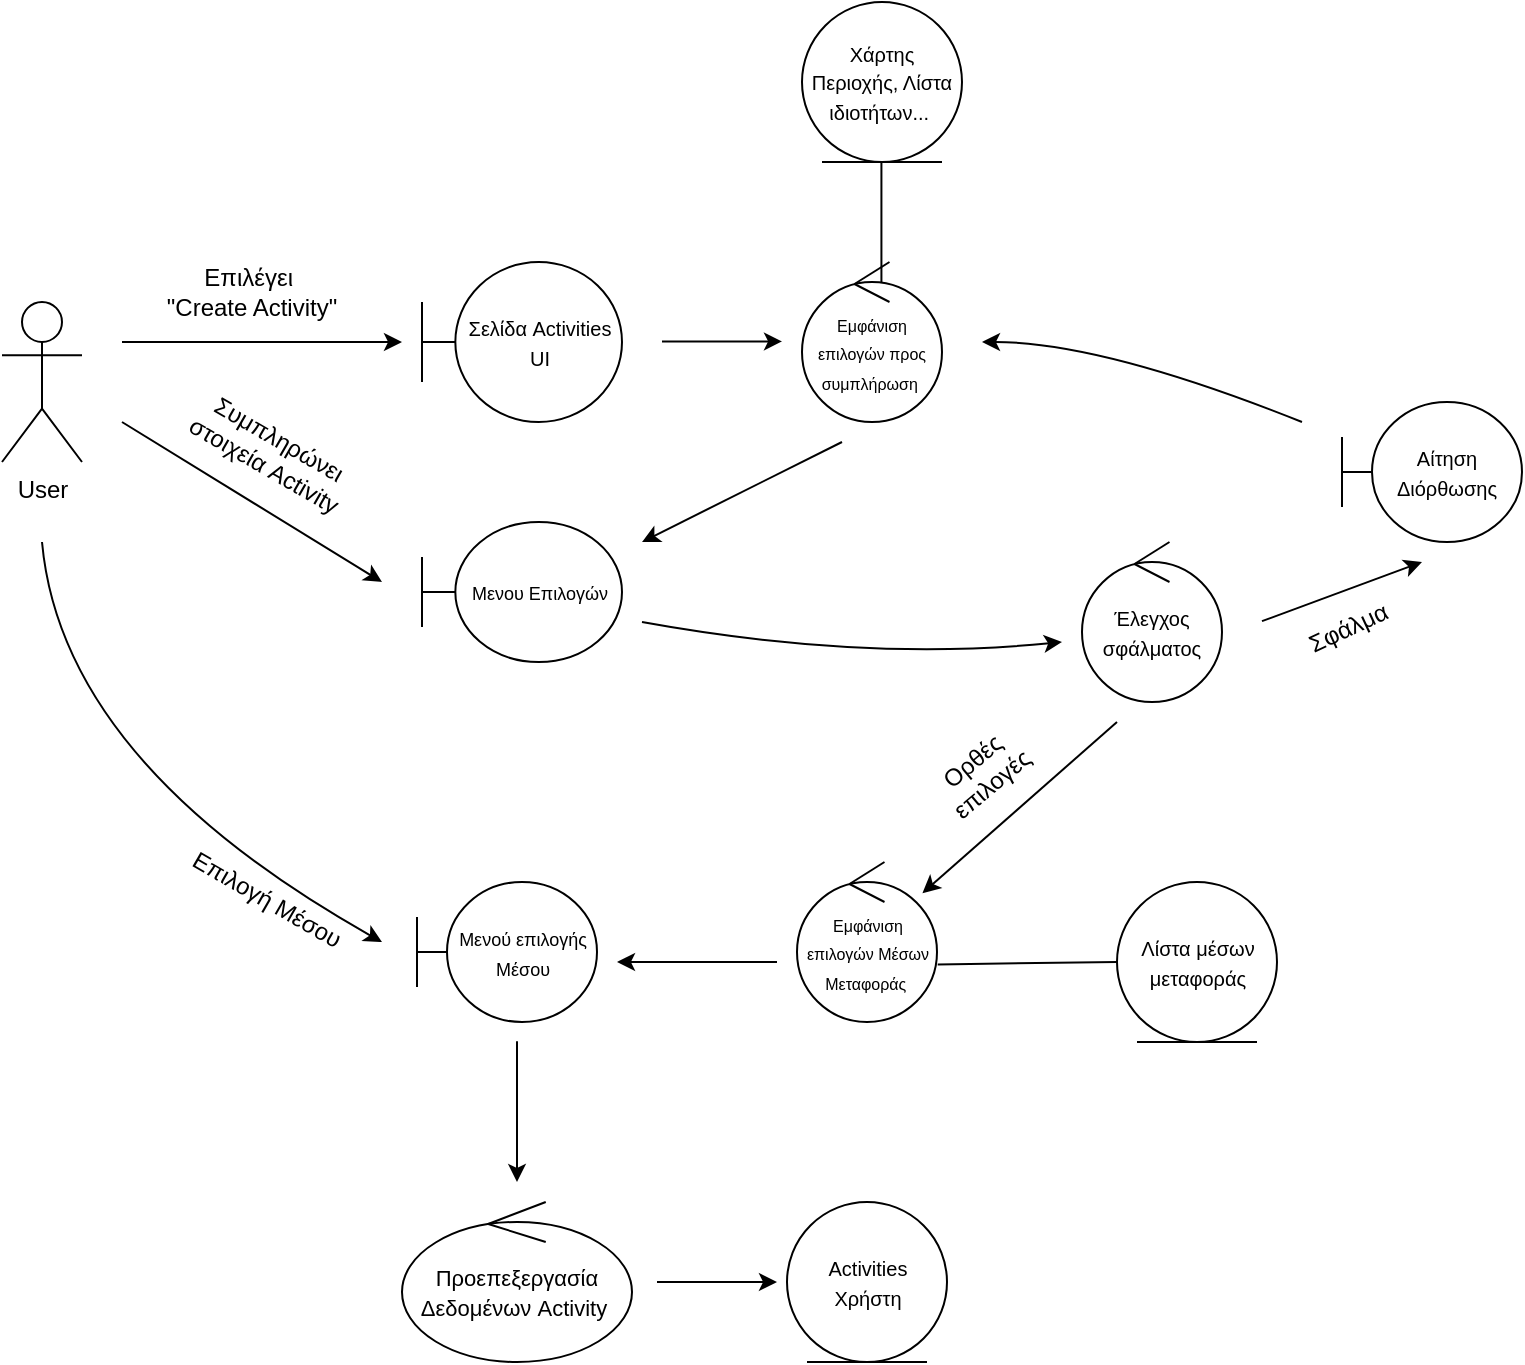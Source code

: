<mxfile version="26.2.14">
  <diagram name="Page-1" id="SisyP75c3B4kFdikjvoC">
    <mxGraphModel dx="1188" dy="938" grid="1" gridSize="10" guides="1" tooltips="1" connect="1" arrows="1" fold="1" page="1" pageScale="1" pageWidth="850" pageHeight="1100" math="0" shadow="0">
      <root>
        <mxCell id="0" />
        <mxCell id="1" parent="0" />
        <mxCell id="MWLfmNfFZZkS6wyjyc9--1" value="&lt;font style=&quot;font-size: 8px;&quot;&gt;Εμφάνιση επιλογών προς συμπλήρωση&amp;nbsp;&lt;/font&gt;" style="ellipse;shape=umlControl;whiteSpace=wrap;html=1;rounded=1;" parent="1" vertex="1">
          <mxGeometry x="440" y="180" width="70" height="80" as="geometry" />
        </mxCell>
        <mxCell id="MWLfmNfFZZkS6wyjyc9--2" value="&lt;span style=&quot;font-size: 10px;&quot;&gt;Χάρτης Περιοχής, Λίστα ιδιοτήτων...&amp;nbsp;&lt;/span&gt;" style="ellipse;shape=umlEntity;whiteSpace=wrap;html=1;rounded=1;" parent="1" vertex="1">
          <mxGeometry x="440" y="50" width="80" height="80" as="geometry" />
        </mxCell>
        <mxCell id="MWLfmNfFZZkS6wyjyc9--3" value="" style="endArrow=none;html=1;rounded=1;" parent="1" edge="1">
          <mxGeometry width="50" height="50" relative="1" as="geometry">
            <mxPoint x="479.71" y="190" as="sourcePoint" />
            <mxPoint x="479.71" y="130" as="targetPoint" />
          </mxGeometry>
        </mxCell>
        <mxCell id="MWLfmNfFZZkS6wyjyc9--4" value="&lt;div&gt;&lt;font style=&quot;font-size: 9px;&quot;&gt;Μενου Επιλογών&lt;/font&gt;&lt;/div&gt;" style="shape=umlBoundary;whiteSpace=wrap;html=1;rounded=1;" parent="1" vertex="1">
          <mxGeometry x="250" y="310" width="100" height="70" as="geometry" />
        </mxCell>
        <mxCell id="MWLfmNfFZZkS6wyjyc9--5" value="&lt;div&gt;&lt;span style=&quot;font-size: 10px;&quot;&gt;Αίτηση Διόρθωσης&lt;/span&gt;&lt;/div&gt;" style="shape=umlBoundary;whiteSpace=wrap;html=1;rounded=1;" parent="1" vertex="1">
          <mxGeometry x="710" y="250" width="90" height="70" as="geometry" />
        </mxCell>
        <mxCell id="MWLfmNfFZZkS6wyjyc9--6" value="&lt;div&gt;&lt;font style=&quot;font-size: 9px;&quot;&gt;Μενού επιλογής Μέσου&lt;/font&gt;&lt;/div&gt;" style="shape=umlBoundary;whiteSpace=wrap;html=1;rounded=1;" parent="1" vertex="1">
          <mxGeometry x="247.5" y="490" width="90" height="70" as="geometry" />
        </mxCell>
        <mxCell id="MWLfmNfFZZkS6wyjyc9--7" value="&lt;span style=&quot;font-size: 10px;&quot;&gt;Λίστα μέσων μεταφοράς&lt;/span&gt;" style="ellipse;shape=umlEntity;whiteSpace=wrap;html=1;rounded=1;" parent="1" vertex="1">
          <mxGeometry x="597.5" y="490" width="80" height="80" as="geometry" />
        </mxCell>
        <mxCell id="MWLfmNfFZZkS6wyjyc9--8" value="" style="endArrow=classic;html=1;rounded=0;curved=1;" parent="1" edge="1">
          <mxGeometry width="50" height="50" relative="1" as="geometry">
            <mxPoint x="690" y="260" as="sourcePoint" />
            <mxPoint x="530" y="220" as="targetPoint" />
            <Array as="points">
              <mxPoint x="590" y="220" />
            </Array>
          </mxGeometry>
        </mxCell>
        <mxCell id="MWLfmNfFZZkS6wyjyc9--9" value="" style="endArrow=classic;html=1;rounded=1;" parent="1" edge="1">
          <mxGeometry width="50" height="50" relative="1" as="geometry">
            <mxPoint x="370" y="219.71" as="sourcePoint" />
            <mxPoint x="430" y="219.71" as="targetPoint" />
          </mxGeometry>
        </mxCell>
        <mxCell id="MWLfmNfFZZkS6wyjyc9--10" value="" style="endArrow=classic;html=1;rounded=1;" parent="1" edge="1">
          <mxGeometry width="50" height="50" relative="1" as="geometry">
            <mxPoint x="460" y="270" as="sourcePoint" />
            <mxPoint x="360" y="320" as="targetPoint" />
          </mxGeometry>
        </mxCell>
        <mxCell id="MWLfmNfFZZkS6wyjyc9--11" value="" style="endArrow=classic;html=1;rounded=0;curved=1;" parent="1" edge="1">
          <mxGeometry width="50" height="50" relative="1" as="geometry">
            <mxPoint x="360" y="360" as="sourcePoint" />
            <mxPoint x="570" y="370" as="targetPoint" />
            <Array as="points">
              <mxPoint x="470" y="380" />
            </Array>
          </mxGeometry>
        </mxCell>
        <mxCell id="MWLfmNfFZZkS6wyjyc9--12" value="&lt;span style=&quot;font-size: 10px;&quot;&gt;Activities&lt;br&gt;Χρήστη&lt;/span&gt;" style="ellipse;shape=umlEntity;whiteSpace=wrap;html=1;rounded=1;" parent="1" vertex="1">
          <mxGeometry x="432.5" y="650" width="80" height="80" as="geometry" />
        </mxCell>
        <mxCell id="MWLfmNfFZZkS6wyjyc9--13" value="User" style="shape=umlActor;verticalLabelPosition=bottom;verticalAlign=top;html=1;outlineConnect=0;" parent="1" vertex="1">
          <mxGeometry x="40" y="200" width="40" height="80" as="geometry" />
        </mxCell>
        <mxCell id="MWLfmNfFZZkS6wyjyc9--14" value="&lt;div&gt;&lt;font style=&quot;font-size: 10px;&quot;&gt;Σελίδα Activities&lt;/font&gt;&lt;/div&gt;&lt;div&gt;&lt;font style=&quot;font-size: 10px;&quot;&gt;UI&lt;/font&gt;&lt;/div&gt;" style="shape=umlBoundary;whiteSpace=wrap;html=1;rounded=1;" parent="1" vertex="1">
          <mxGeometry x="250" y="180" width="100" height="80" as="geometry" />
        </mxCell>
        <mxCell id="MWLfmNfFZZkS6wyjyc9--15" value="" style="endArrow=classic;html=1;rounded=1;" parent="1" edge="1">
          <mxGeometry width="50" height="50" relative="1" as="geometry">
            <mxPoint x="100" y="220" as="sourcePoint" />
            <mxPoint x="240" y="220" as="targetPoint" />
          </mxGeometry>
        </mxCell>
        <mxCell id="MWLfmNfFZZkS6wyjyc9--16" value="Επιλέγει&amp;nbsp;&lt;br&gt;&quot;Create Activity&quot;" style="text;html=1;align=center;verticalAlign=middle;whiteSpace=wrap;rounded=0;" parent="1" vertex="1">
          <mxGeometry x="110" y="180" width="110" height="30" as="geometry" />
        </mxCell>
        <mxCell id="MWLfmNfFZZkS6wyjyc9--17" value="" style="endArrow=classic;html=1;rounded=1;" parent="1" edge="1">
          <mxGeometry width="50" height="50" relative="1" as="geometry">
            <mxPoint x="100" y="260" as="sourcePoint" />
            <mxPoint x="230" y="340" as="targetPoint" />
          </mxGeometry>
        </mxCell>
        <mxCell id="MWLfmNfFZZkS6wyjyc9--18" value="Συμπληρώνει&lt;br&gt;στοιχεία Activity" style="text;html=1;align=center;verticalAlign=middle;whiteSpace=wrap;rounded=0;rotation=30;" parent="1" vertex="1">
          <mxGeometry x="120" y="260" width="110" height="30" as="geometry" />
        </mxCell>
        <mxCell id="MWLfmNfFZZkS6wyjyc9--19" value="&lt;font style=&quot;font-size: 8px;&quot;&gt;Εμφάνιση επιλογών Μέσων&lt;br&gt;Μεταφοράς&amp;nbsp;&lt;/font&gt;" style="ellipse;shape=umlControl;whiteSpace=wrap;html=1;rounded=1;" parent="1" vertex="1">
          <mxGeometry x="437.5" y="480" width="70" height="80" as="geometry" />
        </mxCell>
        <mxCell id="MWLfmNfFZZkS6wyjyc9--20" value="" style="endArrow=none;html=1;rounded=1;exitX=0;exitY=0.5;exitDx=0;exitDy=0;entryX=1.005;entryY=0.64;entryDx=0;entryDy=0;entryPerimeter=0;" parent="1" source="MWLfmNfFZZkS6wyjyc9--7" target="MWLfmNfFZZkS6wyjyc9--19" edge="1">
          <mxGeometry width="50" height="50" relative="1" as="geometry">
            <mxPoint x="602.5" y="541" as="sourcePoint" />
            <mxPoint x="522.5" y="540" as="targetPoint" />
          </mxGeometry>
        </mxCell>
        <mxCell id="MWLfmNfFZZkS6wyjyc9--21" value="" style="endArrow=classic;html=1;rounded=1;" parent="1" edge="1" target="MWLfmNfFZZkS6wyjyc9--19">
          <mxGeometry width="50" height="50" relative="1" as="geometry">
            <mxPoint x="597.5" y="410" as="sourcePoint" />
            <mxPoint x="680" y="480" as="targetPoint" />
          </mxGeometry>
        </mxCell>
        <mxCell id="MWLfmNfFZZkS6wyjyc9--22" value="" style="endArrow=classic;html=1;rounded=1;" parent="1" edge="1">
          <mxGeometry width="50" height="50" relative="1" as="geometry">
            <mxPoint x="427.5" y="530" as="sourcePoint" />
            <mxPoint x="347.5" y="530" as="targetPoint" />
          </mxGeometry>
        </mxCell>
        <mxCell id="MWLfmNfFZZkS6wyjyc9--23" value="" style="endArrow=classic;html=1;rounded=0;curved=1;" parent="1" edge="1">
          <mxGeometry width="50" height="50" relative="1" as="geometry">
            <mxPoint x="60" y="320" as="sourcePoint" />
            <mxPoint x="230" y="520" as="targetPoint" />
            <Array as="points">
              <mxPoint x="70" y="430" />
            </Array>
          </mxGeometry>
        </mxCell>
        <mxCell id="MWLfmNfFZZkS6wyjyc9--24" value="Επιλογή Μέσου" style="text;html=1;align=center;verticalAlign=middle;whiteSpace=wrap;rounded=0;rotation=30;" parent="1" vertex="1">
          <mxGeometry x="105" y="480" width="135" height="38" as="geometry" />
        </mxCell>
        <mxCell id="MWLfmNfFZZkS6wyjyc9--25" value="&lt;font style=&quot;font-size: 11px;&quot;&gt;Προεπεξεργασία&lt;br&gt;Δεδομένων Activity&amp;nbsp;&lt;/font&gt;" style="ellipse;shape=umlControl;whiteSpace=wrap;html=1;rounded=1;" parent="1" vertex="1">
          <mxGeometry x="240" y="650" width="115" height="80" as="geometry" />
        </mxCell>
        <mxCell id="MWLfmNfFZZkS6wyjyc9--26" value="" style="endArrow=classic;html=1;rounded=1;" parent="1" edge="1">
          <mxGeometry width="50" height="50" relative="1" as="geometry">
            <mxPoint x="297.5" y="569.58" as="sourcePoint" />
            <mxPoint x="297.5" y="640" as="targetPoint" />
          </mxGeometry>
        </mxCell>
        <mxCell id="MWLfmNfFZZkS6wyjyc9--27" value="" style="endArrow=classic;html=1;rounded=1;" parent="1" edge="1">
          <mxGeometry width="50" height="50" relative="1" as="geometry">
            <mxPoint x="367.5" y="690" as="sourcePoint" />
            <mxPoint x="427.5" y="690" as="targetPoint" />
          </mxGeometry>
        </mxCell>
        <mxCell id="U3vd9ziyQo_vYnnAmBUN-1" value="&lt;span style=&quot;font-size: 10px;&quot;&gt;Έλεγχος σφάλματος&lt;/span&gt;" style="ellipse;shape=umlControl;whiteSpace=wrap;html=1;rounded=1;" vertex="1" parent="1">
          <mxGeometry x="580" y="320" width="70" height="80" as="geometry" />
        </mxCell>
        <mxCell id="U3vd9ziyQo_vYnnAmBUN-2" value="" style="endArrow=classic;html=1;rounded=1;" edge="1" parent="1">
          <mxGeometry width="50" height="50" relative="1" as="geometry">
            <mxPoint x="670" y="359.58" as="sourcePoint" />
            <mxPoint x="750" y="330" as="targetPoint" />
          </mxGeometry>
        </mxCell>
        <mxCell id="U3vd9ziyQo_vYnnAmBUN-3" value="Σφάλμα" style="text;html=1;align=center;verticalAlign=middle;whiteSpace=wrap;rounded=0;rotation=-25;" vertex="1" parent="1">
          <mxGeometry x="660" y="346.81" width="107.05" height="33.19" as="geometry" />
        </mxCell>
        <mxCell id="U3vd9ziyQo_vYnnAmBUN-6" value="Ορθές επιλογές" style="text;html=1;align=center;verticalAlign=middle;whiteSpace=wrap;rounded=0;rotation=-40;" vertex="1" parent="1">
          <mxGeometry x="500" y="420" width="60" height="30" as="geometry" />
        </mxCell>
      </root>
    </mxGraphModel>
  </diagram>
</mxfile>
